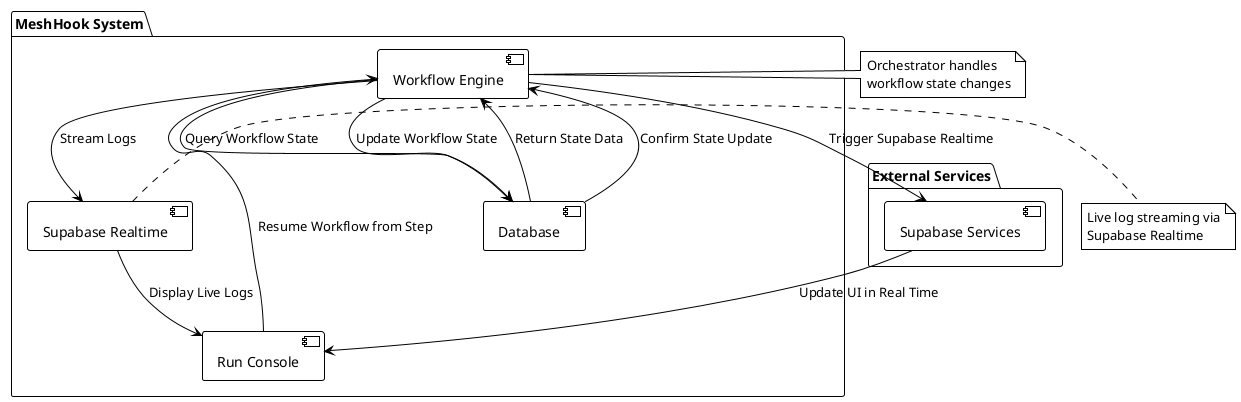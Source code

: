 @startuml
!theme plain

package "MeshHook System" {
    [Run Console] as RC
    [Workflow Engine] as WE
    [Supabase Realtime] as SR
    [Database] as DB
}

package "External Services" {
    [Supabase Services] as SS
}

RC --> WE : Resume Workflow from Step
WE --> DB : Query Workflow State
DB --> WE : Return State Data
WE --> SR : Stream Logs
SR --> RC : Display Live Logs
WE --> DB : Update Workflow State
DB --> WE : Confirm State Update
WE --> SS : Trigger Supabase Realtime
SS --> RC : Update UI in Real Time

note right of WE : Orchestrator handles\nworkflow state changes
note right of SR : Live log streaming via\nSupabase Realtime

@enduml